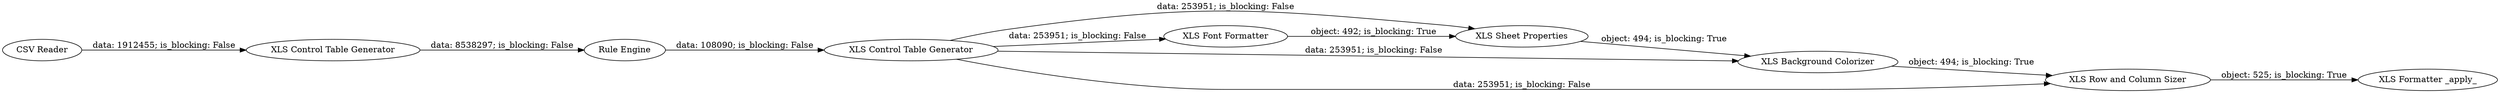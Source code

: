 digraph {
	"-2042618587384639463_8" [label="XLS Sheet Properties"]
	"-2042618587384639463_4" [label="XLS Control Table Generator"]
	"-2042618587384639463_1" [label="CSV Reader"]
	"-2042618587384639463_3" [label="Rule Engine"]
	"-2042618587384639463_14" [label="XLS Formatter _apply_"]
	"-2042618587384639463_9" [label="XLS Font Formatter"]
	"-2042618587384639463_2" [label="XLS Control Table Generator"]
	"-2042618587384639463_12" [label="XLS Background Colorizer"]
	"-2042618587384639463_15" [label="XLS Row and Column Sizer"]
	"-2042618587384639463_12" -> "-2042618587384639463_15" [label="object: 494; is_blocking: True"]
	"-2042618587384639463_4" -> "-2042618587384639463_9" [label="data: 253951; is_blocking: False"]
	"-2042618587384639463_4" -> "-2042618587384639463_12" [label="data: 253951; is_blocking: False"]
	"-2042618587384639463_3" -> "-2042618587384639463_4" [label="data: 108090; is_blocking: False"]
	"-2042618587384639463_1" -> "-2042618587384639463_2" [label="data: 1912455; is_blocking: False"]
	"-2042618587384639463_8" -> "-2042618587384639463_12" [label="object: 494; is_blocking: True"]
	"-2042618587384639463_2" -> "-2042618587384639463_3" [label="data: 8538297; is_blocking: False"]
	"-2042618587384639463_4" -> "-2042618587384639463_15" [label="data: 253951; is_blocking: False"]
	"-2042618587384639463_9" -> "-2042618587384639463_8" [label="object: 492; is_blocking: True"]
	"-2042618587384639463_15" -> "-2042618587384639463_14" [label="object: 525; is_blocking: True"]
	"-2042618587384639463_4" -> "-2042618587384639463_8" [label="data: 253951; is_blocking: False"]
	rankdir=LR
}

